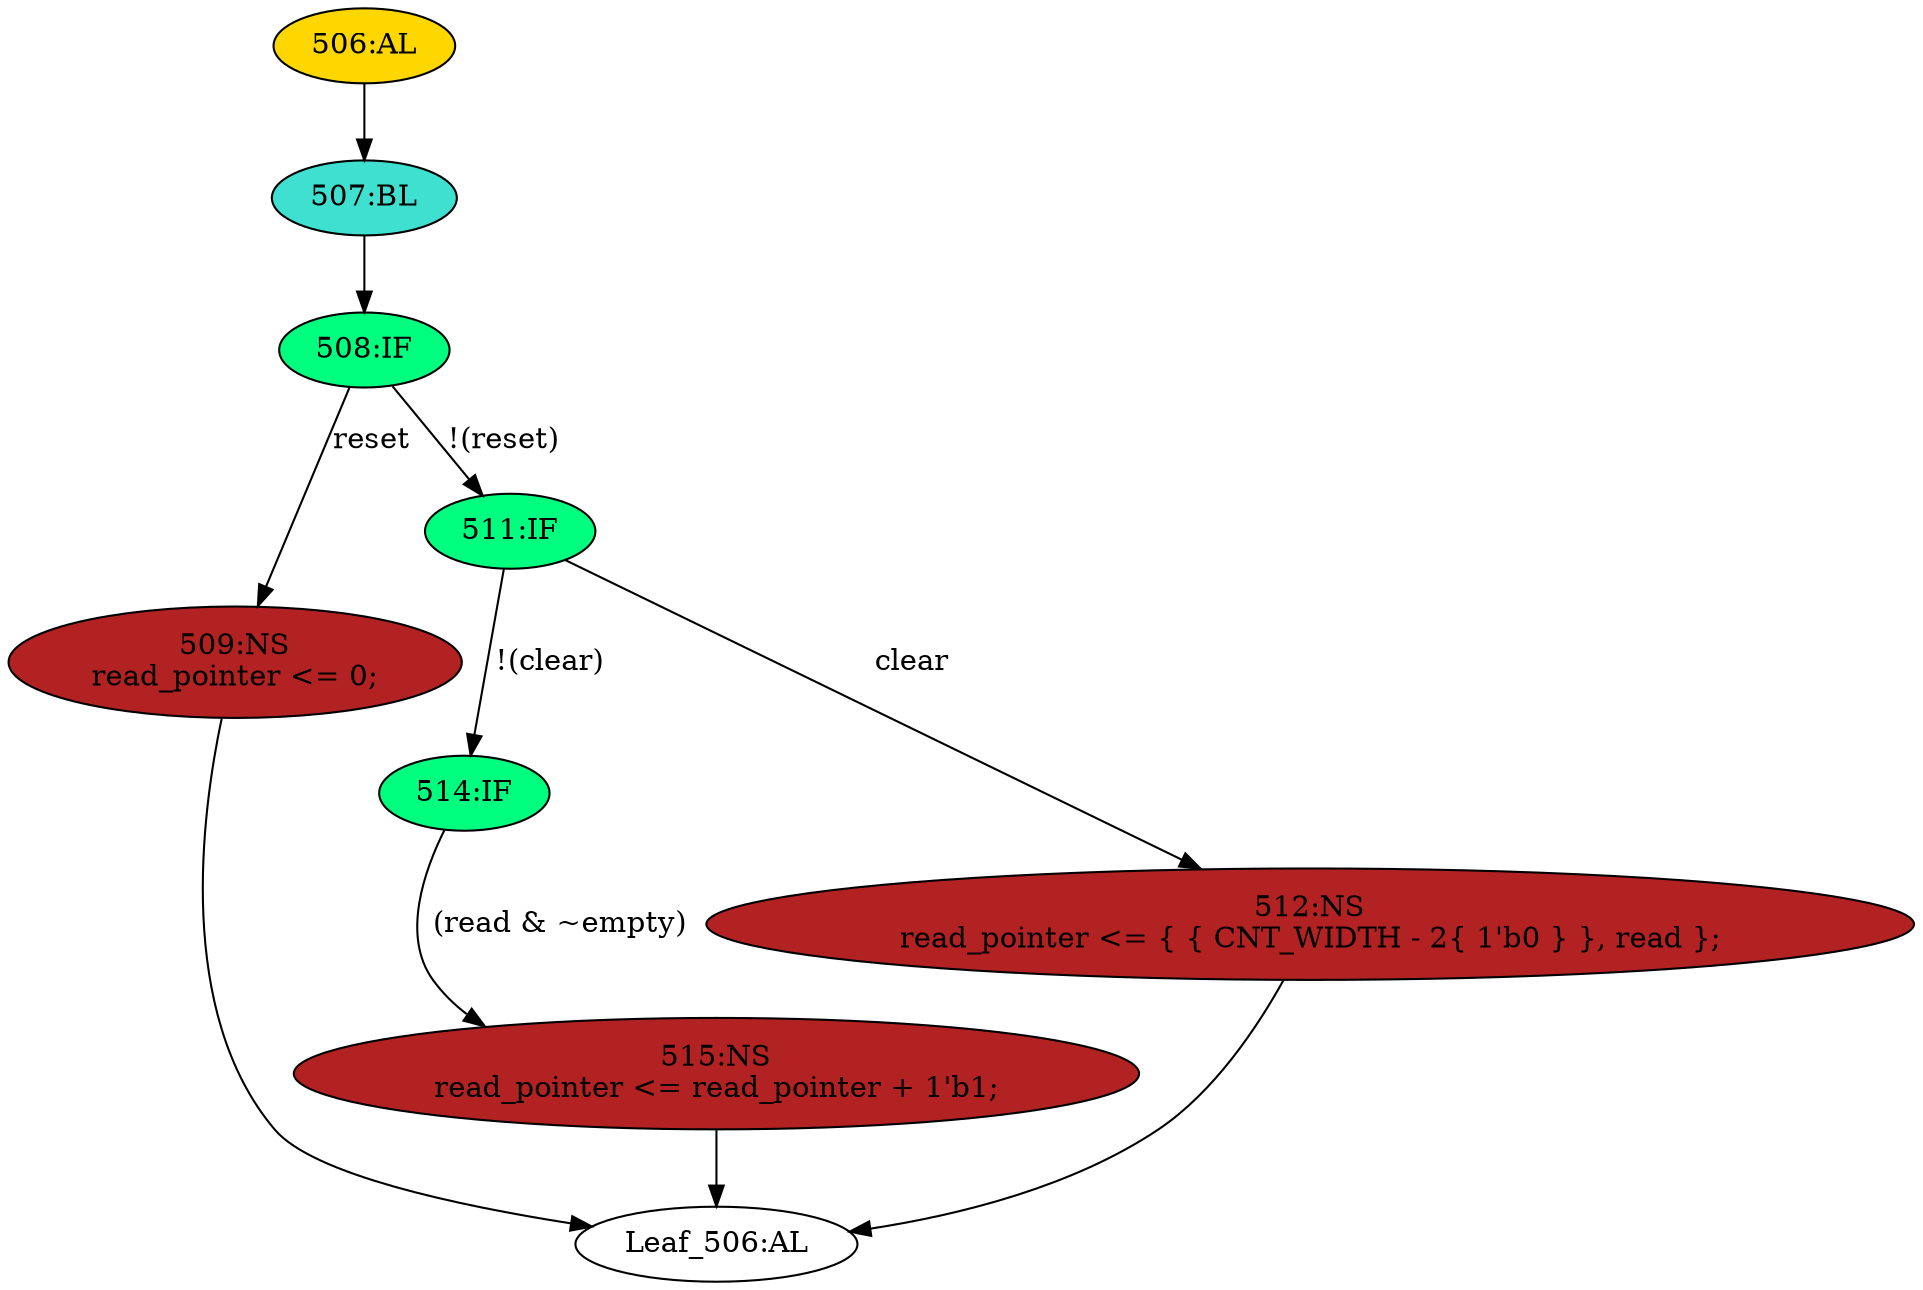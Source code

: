 strict digraph "" {
	node [label="\N"];
	"509:NS"	 [ast="<pyverilog.vparser.ast.NonblockingSubstitution object at 0x7fac07d1f290>",
		fillcolor=firebrick,
		label="509:NS
read_pointer <= 0;",
		statements="[<pyverilog.vparser.ast.NonblockingSubstitution object at 0x7fac07d1f290>]",
		style=filled,
		typ=NonblockingSubstitution];
	"Leaf_506:AL"	 [def_var="['read_pointer']",
		label="Leaf_506:AL"];
	"509:NS" -> "Leaf_506:AL"	 [cond="[]",
		lineno=None];
	"515:NS"	 [ast="<pyverilog.vparser.ast.NonblockingSubstitution object at 0x7fac07d1ff90>",
		fillcolor=firebrick,
		label="515:NS
read_pointer <= read_pointer + 1'b1;",
		statements="[<pyverilog.vparser.ast.NonblockingSubstitution object at 0x7fac07d1ff90>]",
		style=filled,
		typ=NonblockingSubstitution];
	"515:NS" -> "Leaf_506:AL"	 [cond="[]",
		lineno=None];
	"506:AL"	 [ast="<pyverilog.vparser.ast.Always object at 0x7fac07cfa210>",
		clk_sens=True,
		fillcolor=gold,
		label="506:AL",
		sens="['clk', 'reset']",
		statements="[]",
		style=filled,
		typ=Always,
		use_var="['reset', 'read', 'clear', 'empty', 'read_pointer']"];
	"507:BL"	 [ast="<pyverilog.vparser.ast.Block object at 0x7fac07cfa390>",
		fillcolor=turquoise,
		label="507:BL",
		statements="[]",
		style=filled,
		typ=Block];
	"506:AL" -> "507:BL"	 [cond="[]",
		lineno=None];
	"508:IF"	 [ast="<pyverilog.vparser.ast.IfStatement object at 0x7fac07cfa3d0>",
		fillcolor=springgreen,
		label="508:IF",
		statements="[]",
		style=filled,
		typ=IfStatement];
	"507:BL" -> "508:IF"	 [cond="[]",
		lineno=None];
	"508:IF" -> "509:NS"	 [cond="['reset']",
		label=reset,
		lineno=508];
	"511:IF"	 [ast="<pyverilog.vparser.ast.IfStatement object at 0x7fac07cfa450>",
		fillcolor=springgreen,
		label="511:IF",
		statements="[]",
		style=filled,
		typ=IfStatement];
	"508:IF" -> "511:IF"	 [cond="['reset']",
		label="!(reset)",
		lineno=508];
	"514:IF"	 [ast="<pyverilog.vparser.ast.IfStatement object at 0x7fac07cfa490>",
		fillcolor=springgreen,
		label="514:IF",
		statements="[]",
		style=filled,
		typ=IfStatement];
	"511:IF" -> "514:IF"	 [cond="['clear']",
		label="!(clear)",
		lineno=511];
	"512:NS"	 [ast="<pyverilog.vparser.ast.NonblockingSubstitution object at 0x7fac07cfa610>",
		fillcolor=firebrick,
		label="512:NS
read_pointer <= { { CNT_WIDTH - 2{ 1'b0 } }, read };",
		statements="[<pyverilog.vparser.ast.NonblockingSubstitution object at 0x7fac07cfa610>]",
		style=filled,
		typ=NonblockingSubstitution];
	"511:IF" -> "512:NS"	 [cond="['clear']",
		label=clear,
		lineno=511];
	"514:IF" -> "515:NS"	 [cond="['read', 'empty']",
		label="(read & ~empty)",
		lineno=514];
	"512:NS" -> "Leaf_506:AL"	 [cond="[]",
		lineno=None];
}
